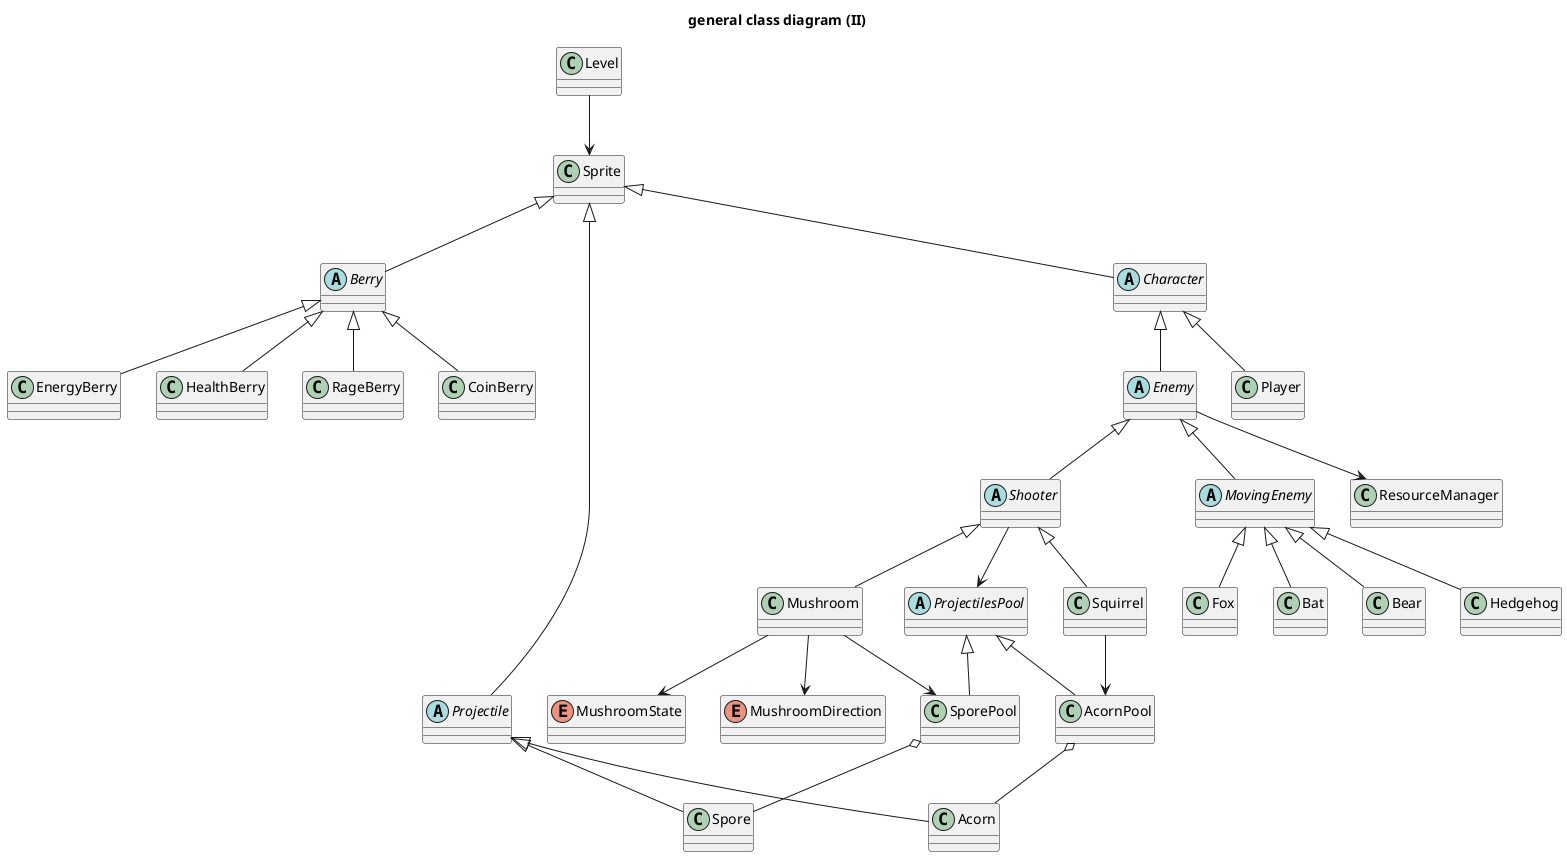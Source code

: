 @startuml Class Diagram Sprite

title general class diagram (II)

class Level {
    
}

class Sprite {
    
}

abstract class Berry {
    
}

class CoinBerry {
    
}

class EnergyBerry {
    
}

class HealthBerry {
    
}

class RageBerry {
    
}

abstract class Projectile {
    
}

class Spore {
    
}

class Acorn{
    
}

abstract class ProjectilesPool {
    
}

class AcornPool {
    
}

class SporePool {
    
}

abstract class Character {
    
}

class Player {
    
}

abstract class Enemy {
    
}

abstract class MovingEnemy {
    
}

class Hedgehog {
    
}

class Fox {
    
}

class Bat {
    
}

class Bear {
    
}

abstract class Shooter {
    
}

class Squirrel {
    
}

class Mushroom {
    
}

enum MushroomDirection {
    
}

enum MushroomState {
    
}

Level --> Sprite

Sprite <|-- Berry
Sprite <|-- Character
Sprite <|-- Projectile

Berry <|-- CoinBerry
Berry <|-- EnergyBerry
Berry <|-- HealthBerry
Berry <|-- RageBerry


ProjectilesPool <|-- SporePool
ProjectilesPool <|-- AcornPool


Projectile <|-- Spore
Projectile <|-- Acorn

SporePool o-- Spore
AcornPool o-- Acorn

Character <|-- Player
Character <|-- Enemy

Enemy <|-- MovingEnemy
Enemy <|-- Shooter
Enemy --> ResourceManager

MovingEnemy <|-- Hedgehog
MovingEnemy <|-- Fox
MovingEnemy <|-- Bat
MovingEnemy <|-- Bear

Shooter <|-- Squirrel
Shooter <|-- Mushroom
Shooter --> ProjectilesPool
Squirrel --> AcornPool
Mushroom --> MushroomDirection
Mushroom --> MushroomState
Mushroom --> SporePool

@enduml